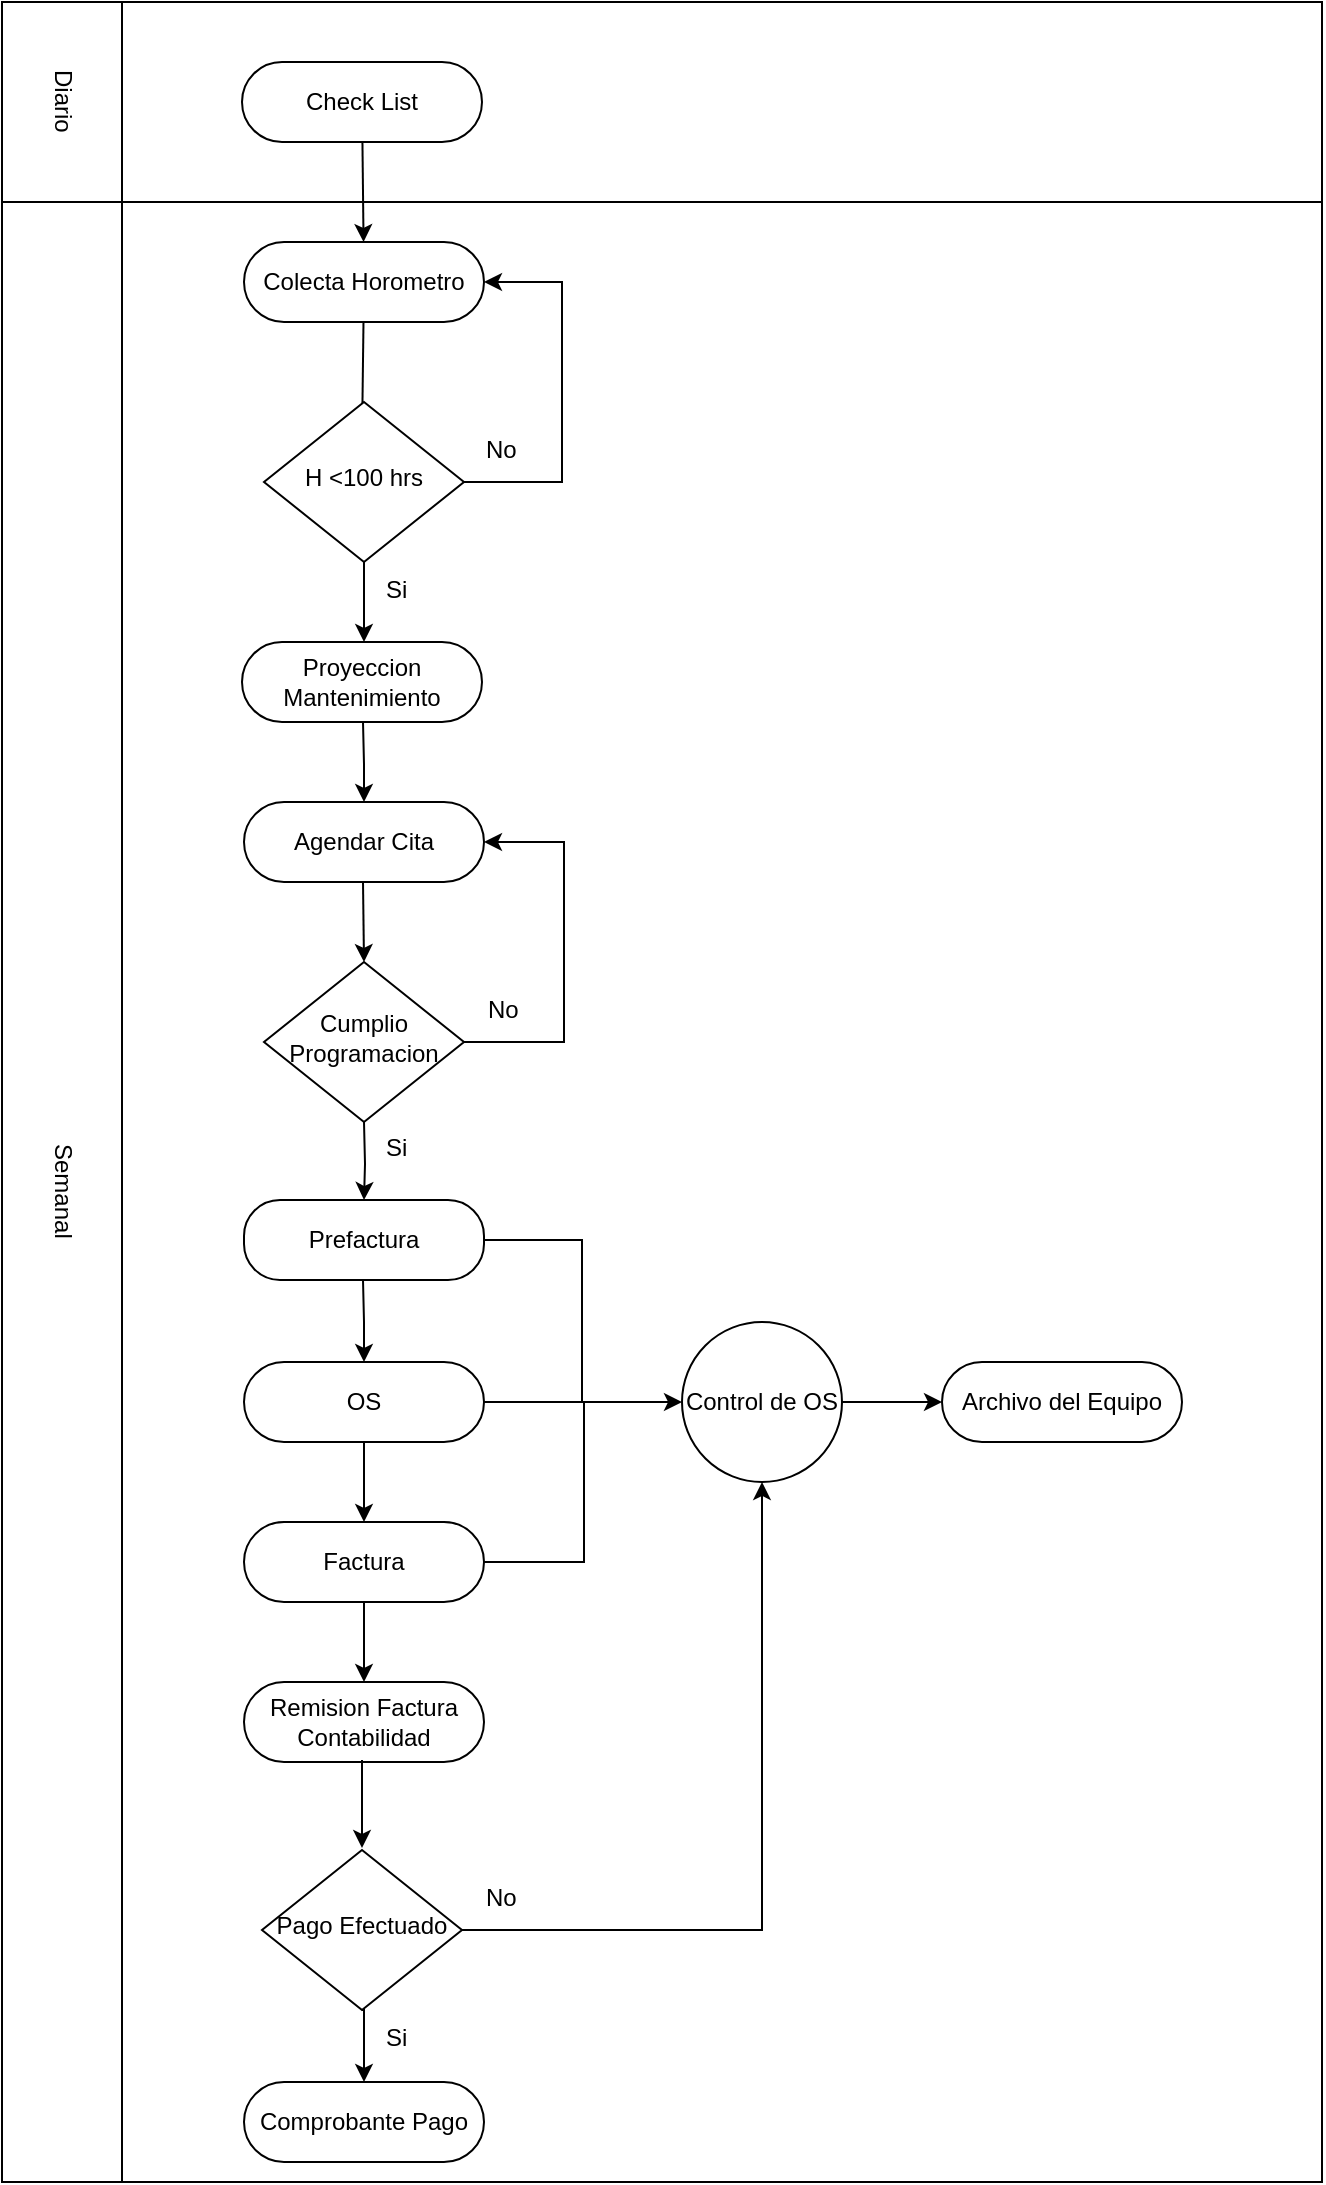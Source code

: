 <mxfile version="24.7.6">
  <diagram id="C5RBs43oDa-KdzZeNtuy" name="Page-1">
    <mxGraphModel dx="1562" dy="0" grid="1" gridSize="10" guides="1" tooltips="1" connect="1" arrows="1" fold="1" page="1" pageScale="1" pageWidth="827" pageHeight="1169" math="0" shadow="0">
      <root>
        <mxCell id="WIyWlLk6GJQsqaUBKTNV-0" />
        <mxCell id="WIyWlLk6GJQsqaUBKTNV-1" parent="WIyWlLk6GJQsqaUBKTNV-0" />
        <mxCell id="NV9EL7wZ4nQcyqK0Ea53-78" value="" style="rounded=0;whiteSpace=wrap;html=1;" vertex="1" parent="WIyWlLk6GJQsqaUBKTNV-1">
          <mxGeometry x="40" width="660" height="100" as="geometry" />
        </mxCell>
        <mxCell id="NV9EL7wZ4nQcyqK0Ea53-77" value="" style="rounded=0;whiteSpace=wrap;html=1;" vertex="1" parent="WIyWlLk6GJQsqaUBKTNV-1">
          <mxGeometry x="40" y="100" width="660" height="990" as="geometry" />
        </mxCell>
        <mxCell id="NV9EL7wZ4nQcyqK0Ea53-1" value="" style="rounded=0;orthogonalLoop=1;jettySize=auto;html=1;" edge="1" parent="WIyWlLk6GJQsqaUBKTNV-1" source="NV9EL7wZ4nQcyqK0Ea53-0">
          <mxGeometry relative="1" as="geometry">
            <mxPoint x="220" y="219" as="targetPoint" />
          </mxGeometry>
        </mxCell>
        <mxCell id="NV9EL7wZ4nQcyqK0Ea53-18" style="edgeStyle=orthogonalEdgeStyle;rounded=0;orthogonalLoop=1;jettySize=auto;html=1;entryX=1;entryY=0.5;entryDx=0;entryDy=0;exitX=1;exitY=0.5;exitDx=0;exitDy=0;" edge="1" parent="WIyWlLk6GJQsqaUBKTNV-1" source="WIyWlLk6GJQsqaUBKTNV-6" target="NV9EL7wZ4nQcyqK0Ea53-0">
          <mxGeometry relative="1" as="geometry">
            <Array as="points">
              <mxPoint x="320" y="240" />
              <mxPoint x="320" y="140" />
            </Array>
          </mxGeometry>
        </mxCell>
        <mxCell id="WIyWlLk6GJQsqaUBKTNV-6" value="H &amp;lt;100 hrs" style="rhombus;whiteSpace=wrap;html=1;shadow=0;fontFamily=Helvetica;fontSize=12;align=center;strokeWidth=1;spacing=6;spacingTop=-4;" parent="WIyWlLk6GJQsqaUBKTNV-1" vertex="1">
          <mxGeometry x="171" y="200" width="100" height="80" as="geometry" />
        </mxCell>
        <mxCell id="WIyWlLk6GJQsqaUBKTNV-12" value="Agendar Cita" style="rounded=1;whiteSpace=wrap;html=1;fontSize=12;glass=0;strokeWidth=1;shadow=0;arcSize=50;" parent="WIyWlLk6GJQsqaUBKTNV-1" vertex="1">
          <mxGeometry x="161" y="400" width="120" height="40" as="geometry" />
        </mxCell>
        <mxCell id="NV9EL7wZ4nQcyqK0Ea53-6" value="" style="rounded=0;orthogonalLoop=1;jettySize=auto;html=1;" edge="1" parent="WIyWlLk6GJQsqaUBKTNV-1" source="NV9EL7wZ4nQcyqK0Ea53-4" target="NV9EL7wZ4nQcyqK0Ea53-0">
          <mxGeometry relative="1" as="geometry" />
        </mxCell>
        <mxCell id="NV9EL7wZ4nQcyqK0Ea53-0" value="Colecta Horometro" style="rounded=1;whiteSpace=wrap;html=1;fontSize=12;glass=0;strokeWidth=1;shadow=0;arcSize=50;" vertex="1" parent="WIyWlLk6GJQsqaUBKTNV-1">
          <mxGeometry x="161" y="120" width="120" height="40" as="geometry" />
        </mxCell>
        <mxCell id="NV9EL7wZ4nQcyqK0Ea53-4" value="Check List" style="rounded=1;whiteSpace=wrap;html=1;fontSize=12;glass=0;strokeWidth=1;shadow=0;arcSize=50;" vertex="1" parent="WIyWlLk6GJQsqaUBKTNV-1">
          <mxGeometry x="160" y="30" width="120" height="40" as="geometry" />
        </mxCell>
        <mxCell id="NV9EL7wZ4nQcyqK0Ea53-13" value="" style="edgeStyle=orthogonalEdgeStyle;rounded=0;orthogonalLoop=1;jettySize=auto;html=1;" edge="1" parent="WIyWlLk6GJQsqaUBKTNV-1">
          <mxGeometry relative="1" as="geometry">
            <mxPoint x="220.5" y="360" as="sourcePoint" />
            <mxPoint x="221" y="400" as="targetPoint" />
          </mxGeometry>
        </mxCell>
        <mxCell id="NV9EL7wZ4nQcyqK0Ea53-19" value="Proyeccion Mantenimiento" style="rounded=1;whiteSpace=wrap;html=1;fontSize=12;glass=0;strokeWidth=1;shadow=0;arcSize=50;" vertex="1" parent="WIyWlLk6GJQsqaUBKTNV-1">
          <mxGeometry x="160" y="320" width="120" height="40" as="geometry" />
        </mxCell>
        <mxCell id="NV9EL7wZ4nQcyqK0Ea53-20" value="" style="edgeStyle=orthogonalEdgeStyle;rounded=0;orthogonalLoop=1;jettySize=auto;html=1;" edge="1" parent="WIyWlLk6GJQsqaUBKTNV-1" source="WIyWlLk6GJQsqaUBKTNV-6">
          <mxGeometry relative="1" as="geometry">
            <mxPoint x="221" y="320" as="targetPoint" />
            <mxPoint x="221" y="281" as="sourcePoint" />
          </mxGeometry>
        </mxCell>
        <mxCell id="NV9EL7wZ4nQcyqK0Ea53-22" value="No" style="text;whiteSpace=wrap;html=1;" vertex="1" parent="WIyWlLk6GJQsqaUBKTNV-1">
          <mxGeometry x="280" y="210" width="50" height="40" as="geometry" />
        </mxCell>
        <mxCell id="NV9EL7wZ4nQcyqK0Ea53-23" value="Si" style="text;whiteSpace=wrap;html=1;" vertex="1" parent="WIyWlLk6GJQsqaUBKTNV-1">
          <mxGeometry x="230" y="280" width="50" height="40" as="geometry" />
        </mxCell>
        <mxCell id="NV9EL7wZ4nQcyqK0Ea53-26" value="" style="rounded=0;orthogonalLoop=1;jettySize=auto;html=1;entryX=0.5;entryY=0;entryDx=0;entryDy=0;" edge="1" parent="WIyWlLk6GJQsqaUBKTNV-1" target="NV9EL7wZ4nQcyqK0Ea53-28">
          <mxGeometry relative="1" as="geometry">
            <mxPoint x="220.5" y="440" as="sourcePoint" />
            <mxPoint x="221" y="484" as="targetPoint" />
          </mxGeometry>
        </mxCell>
        <mxCell id="NV9EL7wZ4nQcyqK0Ea53-27" style="edgeStyle=orthogonalEdgeStyle;rounded=0;orthogonalLoop=1;jettySize=auto;html=1;entryX=1;entryY=0.5;entryDx=0;entryDy=0;" edge="1" parent="WIyWlLk6GJQsqaUBKTNV-1" source="NV9EL7wZ4nQcyqK0Ea53-28" target="WIyWlLk6GJQsqaUBKTNV-12">
          <mxGeometry relative="1" as="geometry">
            <mxPoint x="281" y="462" as="targetPoint" />
            <Array as="points">
              <mxPoint x="321" y="520" />
              <mxPoint x="321" y="420" />
            </Array>
          </mxGeometry>
        </mxCell>
        <mxCell id="NV9EL7wZ4nQcyqK0Ea53-28" value="Cumplio Programacion" style="rhombus;whiteSpace=wrap;html=1;shadow=0;fontFamily=Helvetica;fontSize=12;align=center;strokeWidth=1;spacing=6;spacingTop=-4;" vertex="1" parent="WIyWlLk6GJQsqaUBKTNV-1">
          <mxGeometry x="171" y="480" width="100" height="80" as="geometry" />
        </mxCell>
        <mxCell id="NV9EL7wZ4nQcyqK0Ea53-29" value="" style="edgeStyle=orthogonalEdgeStyle;rounded=0;orthogonalLoop=1;jettySize=auto;html=1;" edge="1" parent="WIyWlLk6GJQsqaUBKTNV-1" target="NV9EL7wZ4nQcyqK0Ea53-38">
          <mxGeometry relative="1" as="geometry">
            <mxPoint x="221" y="611" as="targetPoint" />
            <mxPoint x="221" y="560" as="sourcePoint" />
          </mxGeometry>
        </mxCell>
        <mxCell id="NV9EL7wZ4nQcyqK0Ea53-30" value="No" style="text;whiteSpace=wrap;html=1;" vertex="1" parent="WIyWlLk6GJQsqaUBKTNV-1">
          <mxGeometry x="281" y="490" width="50" height="40" as="geometry" />
        </mxCell>
        <mxCell id="NV9EL7wZ4nQcyqK0Ea53-31" value="Si" style="text;whiteSpace=wrap;html=1;" vertex="1" parent="WIyWlLk6GJQsqaUBKTNV-1">
          <mxGeometry x="230" y="559" width="50" height="40" as="geometry" />
        </mxCell>
        <mxCell id="NV9EL7wZ4nQcyqK0Ea53-60" value="" style="edgeStyle=orthogonalEdgeStyle;rounded=0;orthogonalLoop=1;jettySize=auto;html=1;" edge="1" parent="WIyWlLk6GJQsqaUBKTNV-1" source="NV9EL7wZ4nQcyqK0Ea53-36" target="NV9EL7wZ4nQcyqK0Ea53-44">
          <mxGeometry relative="1" as="geometry" />
        </mxCell>
        <mxCell id="NV9EL7wZ4nQcyqK0Ea53-71" style="edgeStyle=orthogonalEdgeStyle;rounded=0;orthogonalLoop=1;jettySize=auto;html=1;exitX=1;exitY=0.5;exitDx=0;exitDy=0;endArrow=none;endFill=0;" edge="1" parent="WIyWlLk6GJQsqaUBKTNV-1" source="NV9EL7wZ4nQcyqK0Ea53-36">
          <mxGeometry relative="1" as="geometry">
            <mxPoint x="330" y="700" as="targetPoint" />
          </mxGeometry>
        </mxCell>
        <mxCell id="NV9EL7wZ4nQcyqK0Ea53-36" value="OS" style="rounded=1;whiteSpace=wrap;html=1;fontSize=12;glass=0;strokeWidth=1;shadow=0;arcSize=50;" vertex="1" parent="WIyWlLk6GJQsqaUBKTNV-1">
          <mxGeometry x="161" y="680" width="120" height="40" as="geometry" />
        </mxCell>
        <mxCell id="NV9EL7wZ4nQcyqK0Ea53-37" value="" style="edgeStyle=orthogonalEdgeStyle;rounded=0;orthogonalLoop=1;jettySize=auto;html=1;" edge="1" parent="WIyWlLk6GJQsqaUBKTNV-1">
          <mxGeometry relative="1" as="geometry">
            <mxPoint x="220.5" y="639" as="sourcePoint" />
            <mxPoint x="221" y="680" as="targetPoint" />
          </mxGeometry>
        </mxCell>
        <mxCell id="NV9EL7wZ4nQcyqK0Ea53-65" style="edgeStyle=elbowEdgeStyle;rounded=0;orthogonalLoop=1;jettySize=auto;html=1;exitX=1;exitY=0.5;exitDx=0;exitDy=0;" edge="1" parent="WIyWlLk6GJQsqaUBKTNV-1" source="NV9EL7wZ4nQcyqK0Ea53-38">
          <mxGeometry relative="1" as="geometry">
            <mxPoint x="380" y="700" as="targetPoint" />
            <Array as="points">
              <mxPoint x="330" y="670" />
            </Array>
          </mxGeometry>
        </mxCell>
        <mxCell id="NV9EL7wZ4nQcyqK0Ea53-38" value="Prefactura" style="rounded=1;whiteSpace=wrap;html=1;fontSize=12;glass=0;strokeWidth=1;shadow=0;arcSize=45;" vertex="1" parent="WIyWlLk6GJQsqaUBKTNV-1">
          <mxGeometry x="161" y="599" width="120" height="40" as="geometry" />
        </mxCell>
        <mxCell id="NV9EL7wZ4nQcyqK0Ea53-42" value="Remision Factura Contabilidad" style="rounded=1;whiteSpace=wrap;html=1;fontSize=12;glass=0;strokeWidth=1;shadow=0;arcSize=50;" vertex="1" parent="WIyWlLk6GJQsqaUBKTNV-1">
          <mxGeometry x="161" y="840" width="120" height="40" as="geometry" />
        </mxCell>
        <mxCell id="NV9EL7wZ4nQcyqK0Ea53-61" style="edgeStyle=orthogonalEdgeStyle;rounded=0;orthogonalLoop=1;jettySize=auto;html=1;exitX=0.5;exitY=1;exitDx=0;exitDy=0;entryX=0.5;entryY=0;entryDx=0;entryDy=0;" edge="1" parent="WIyWlLk6GJQsqaUBKTNV-1" source="NV9EL7wZ4nQcyqK0Ea53-44" target="NV9EL7wZ4nQcyqK0Ea53-42">
          <mxGeometry relative="1" as="geometry" />
        </mxCell>
        <mxCell id="NV9EL7wZ4nQcyqK0Ea53-69" style="edgeStyle=orthogonalEdgeStyle;rounded=0;orthogonalLoop=1;jettySize=auto;html=1;exitX=1;exitY=0.5;exitDx=0;exitDy=0;endArrow=none;endFill=0;" edge="1" parent="WIyWlLk6GJQsqaUBKTNV-1" source="NV9EL7wZ4nQcyqK0Ea53-44">
          <mxGeometry relative="1" as="geometry">
            <mxPoint x="330" y="700" as="targetPoint" />
            <Array as="points">
              <mxPoint x="331" y="780" />
            </Array>
          </mxGeometry>
        </mxCell>
        <mxCell id="NV9EL7wZ4nQcyqK0Ea53-44" value="Factura" style="rounded=1;whiteSpace=wrap;html=1;fontSize=12;glass=0;strokeWidth=1;shadow=0;arcSize=50;" vertex="1" parent="WIyWlLk6GJQsqaUBKTNV-1">
          <mxGeometry x="161" y="760" width="120" height="40" as="geometry" />
        </mxCell>
        <mxCell id="NV9EL7wZ4nQcyqK0Ea53-48" value="" style="rounded=0;orthogonalLoop=1;jettySize=auto;html=1;" edge="1" parent="WIyWlLk6GJQsqaUBKTNV-1">
          <mxGeometry relative="1" as="geometry">
            <mxPoint x="220" y="879" as="sourcePoint" />
            <mxPoint x="220" y="923" as="targetPoint" />
          </mxGeometry>
        </mxCell>
        <mxCell id="NV9EL7wZ4nQcyqK0Ea53-64" style="edgeStyle=orthogonalEdgeStyle;rounded=0;orthogonalLoop=1;jettySize=auto;html=1;exitX=0.5;exitY=1;exitDx=0;exitDy=0;entryX=0.5;entryY=0;entryDx=0;entryDy=0;" edge="1" parent="WIyWlLk6GJQsqaUBKTNV-1" source="NV9EL7wZ4nQcyqK0Ea53-50" target="NV9EL7wZ4nQcyqK0Ea53-63">
          <mxGeometry relative="1" as="geometry" />
        </mxCell>
        <mxCell id="NV9EL7wZ4nQcyqK0Ea53-75" style="edgeStyle=orthogonalEdgeStyle;rounded=0;orthogonalLoop=1;jettySize=auto;html=1;exitX=1;exitY=0.5;exitDx=0;exitDy=0;entryX=0.5;entryY=1;entryDx=0;entryDy=0;" edge="1" parent="WIyWlLk6GJQsqaUBKTNV-1" source="NV9EL7wZ4nQcyqK0Ea53-50" target="NV9EL7wZ4nQcyqK0Ea53-70">
          <mxGeometry relative="1" as="geometry" />
        </mxCell>
        <mxCell id="NV9EL7wZ4nQcyqK0Ea53-50" value="Pago Efectuado" style="rhombus;whiteSpace=wrap;html=1;shadow=0;fontFamily=Helvetica;fontSize=12;align=center;strokeWidth=1;spacing=6;spacingTop=-4;" vertex="1" parent="WIyWlLk6GJQsqaUBKTNV-1">
          <mxGeometry x="170" y="924" width="100" height="80" as="geometry" />
        </mxCell>
        <mxCell id="NV9EL7wZ4nQcyqK0Ea53-52" value="No" style="text;whiteSpace=wrap;html=1;" vertex="1" parent="WIyWlLk6GJQsqaUBKTNV-1">
          <mxGeometry x="280" y="934" width="50" height="40" as="geometry" />
        </mxCell>
        <mxCell id="NV9EL7wZ4nQcyqK0Ea53-53" value="Si" style="text;whiteSpace=wrap;html=1;" vertex="1" parent="WIyWlLk6GJQsqaUBKTNV-1">
          <mxGeometry x="230" y="1004" width="50" height="40" as="geometry" />
        </mxCell>
        <mxCell id="NV9EL7wZ4nQcyqK0Ea53-63" value="Comprobante Pago" style="rounded=1;whiteSpace=wrap;html=1;fontSize=12;glass=0;strokeWidth=1;shadow=0;arcSize=50;" vertex="1" parent="WIyWlLk6GJQsqaUBKTNV-1">
          <mxGeometry x="161" y="1040" width="120" height="40" as="geometry" />
        </mxCell>
        <mxCell id="NV9EL7wZ4nQcyqK0Ea53-66" value="Archivo del Equipo" style="rounded=1;whiteSpace=wrap;html=1;fontSize=12;glass=0;strokeWidth=1;shadow=0;arcSize=50;" vertex="1" parent="WIyWlLk6GJQsqaUBKTNV-1">
          <mxGeometry x="510" y="680" width="120" height="40" as="geometry" />
        </mxCell>
        <mxCell id="NV9EL7wZ4nQcyqK0Ea53-72" style="edgeStyle=orthogonalEdgeStyle;rounded=0;orthogonalLoop=1;jettySize=auto;html=1;exitX=1;exitY=0.5;exitDx=0;exitDy=0;entryX=0;entryY=0.5;entryDx=0;entryDy=0;" edge="1" parent="WIyWlLk6GJQsqaUBKTNV-1" source="NV9EL7wZ4nQcyqK0Ea53-70" target="NV9EL7wZ4nQcyqK0Ea53-66">
          <mxGeometry relative="1" as="geometry" />
        </mxCell>
        <mxCell id="NV9EL7wZ4nQcyqK0Ea53-79" value="Diario" style="rounded=0;whiteSpace=wrap;html=1;direction=north;horizontal=1;textDirection=vertical-rl;" vertex="1" parent="WIyWlLk6GJQsqaUBKTNV-1">
          <mxGeometry x="40" width="60" height="100" as="geometry" />
        </mxCell>
        <mxCell id="NV9EL7wZ4nQcyqK0Ea53-70" value="Control de OS" style="ellipse;whiteSpace=wrap;html=1;aspect=fixed;" vertex="1" parent="WIyWlLk6GJQsqaUBKTNV-1">
          <mxGeometry x="380" y="660" width="80" height="80" as="geometry" />
        </mxCell>
        <mxCell id="NV9EL7wZ4nQcyqK0Ea53-80" value="Semanal" style="rounded=0;whiteSpace=wrap;html=1;direction=north;horizontal=1;textDirection=vertical-rl;" vertex="1" parent="WIyWlLk6GJQsqaUBKTNV-1">
          <mxGeometry x="40" y="100" width="60" height="990" as="geometry" />
        </mxCell>
      </root>
    </mxGraphModel>
  </diagram>
</mxfile>

